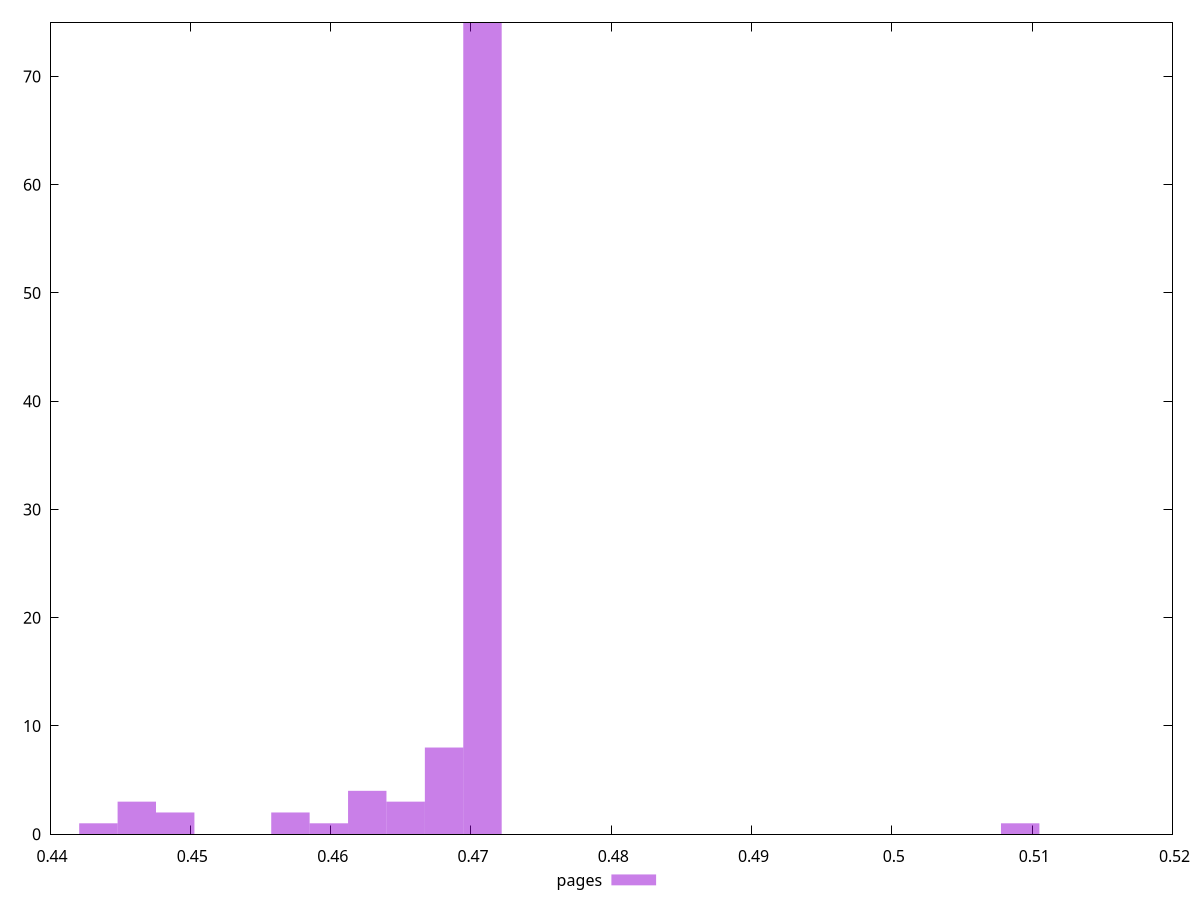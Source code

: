 $_pages <<EOF
0.4461862840960731 3
0.46808499742594173 8
0.4708223365921753 75
0.46534765825970814 3
0.44892362326230667 2
0.44344894492983955 1
0.46261031909347455 4
0.45987297992724097 1
0.45713564076100743 2
0.5091450849194454 1
EOF
set key outside below
set terminal pngcairo
set output "report_00004_2020-11-02T20-21-41.718Z/render-blocking-resources/pages//hist.png"
set yrange [0:75]
set boxwidth 0.0027373391662335773
set style fill transparent solid 0.5 noborder
plot $_pages title "pages" with boxes ,